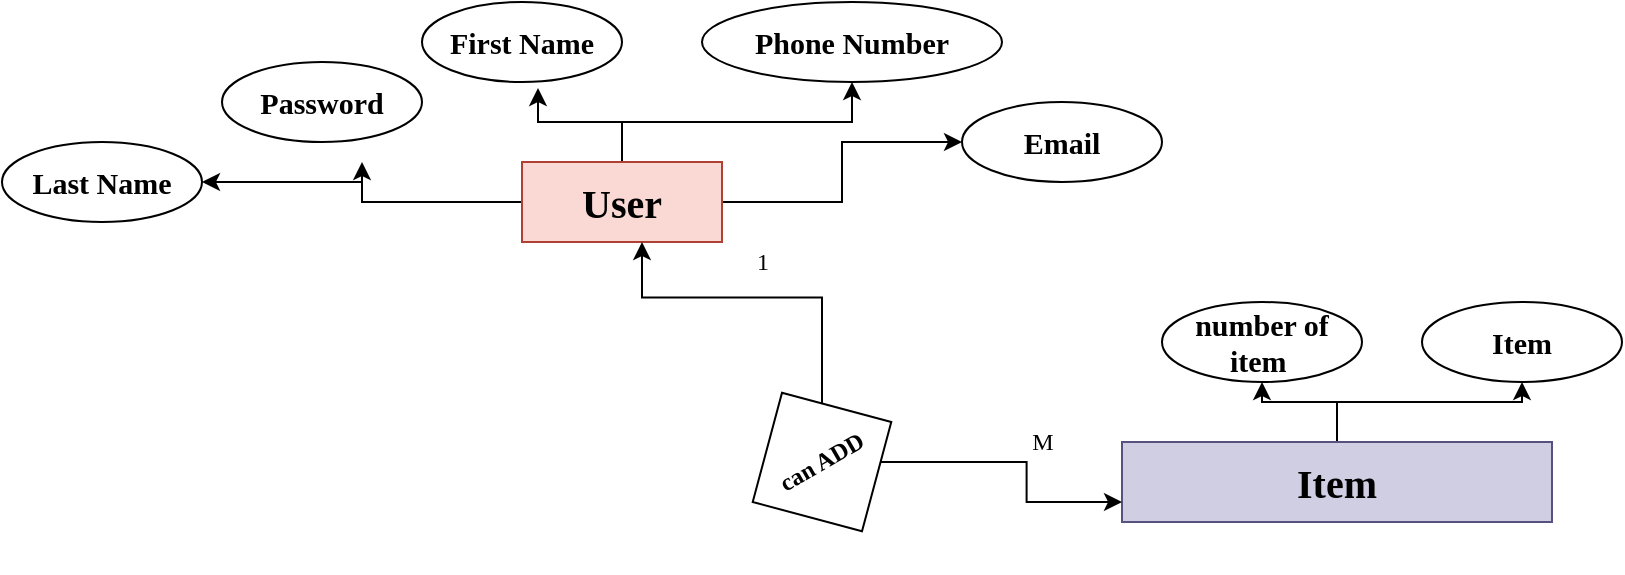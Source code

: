 <mxfile version="16.5.1" type="device"><diagram id="_CX_MhnuyQkMm2u1-218" name="Page-1"><mxGraphModel dx="868" dy="553" grid="1" gridSize="10" guides="1" tooltips="1" connect="1" arrows="1" fold="1" page="1" pageScale="1" pageWidth="850" pageHeight="1100" math="0" shadow="0"><root><mxCell id="0"/><mxCell id="1" parent="0"/><mxCell id="VPQKvD7Vta45tVYWiHjL-17" style="edgeStyle=orthogonalEdgeStyle;rounded=0;orthogonalLoop=1;jettySize=auto;html=1;entryX=0.5;entryY=1;entryDx=0;entryDy=0;fontFamily=Comic Sans MS;" edge="1" parent="1" source="VPQKvD7Vta45tVYWiHjL-1" target="VPQKvD7Vta45tVYWiHjL-16"><mxGeometry relative="1" as="geometry"/></mxCell><mxCell id="VPQKvD7Vta45tVYWiHjL-19" style="edgeStyle=orthogonalEdgeStyle;rounded=0;orthogonalLoop=1;jettySize=auto;html=1;exitX=0.5;exitY=0;exitDx=0;exitDy=0;entryX=0.58;entryY=1.075;entryDx=0;entryDy=0;entryPerimeter=0;fontFamily=Comic Sans MS;" edge="1" parent="1" source="VPQKvD7Vta45tVYWiHjL-1" target="VPQKvD7Vta45tVYWiHjL-18"><mxGeometry relative="1" as="geometry"/></mxCell><mxCell id="VPQKvD7Vta45tVYWiHjL-21" style="edgeStyle=orthogonalEdgeStyle;rounded=0;orthogonalLoop=1;jettySize=auto;html=1;entryX=0.7;entryY=1.25;entryDx=0;entryDy=0;entryPerimeter=0;fontFamily=Comic Sans MS;" edge="1" parent="1" source="VPQKvD7Vta45tVYWiHjL-1" target="VPQKvD7Vta45tVYWiHjL-20"><mxGeometry relative="1" as="geometry"><Array as="points"><mxPoint x="190" y="200"/></Array></mxGeometry></mxCell><mxCell id="VPQKvD7Vta45tVYWiHjL-22" style="edgeStyle=orthogonalEdgeStyle;rounded=0;orthogonalLoop=1;jettySize=auto;html=1;entryX=1;entryY=0.5;entryDx=0;entryDy=0;fontFamily=Comic Sans MS;" edge="1" parent="1" source="VPQKvD7Vta45tVYWiHjL-1" target="VPQKvD7Vta45tVYWiHjL-4"><mxGeometry relative="1" as="geometry"/></mxCell><mxCell id="VPQKvD7Vta45tVYWiHjL-24" style="edgeStyle=orthogonalEdgeStyle;rounded=0;orthogonalLoop=1;jettySize=auto;html=1;entryX=0;entryY=0.5;entryDx=0;entryDy=0;fontFamily=Comic Sans MS;" edge="1" parent="1" source="VPQKvD7Vta45tVYWiHjL-1" target="VPQKvD7Vta45tVYWiHjL-23"><mxGeometry relative="1" as="geometry"/></mxCell><mxCell id="VPQKvD7Vta45tVYWiHjL-1" value="&lt;font style=&quot;font-size: 20px&quot; face=&quot;Comic Sans MS&quot;&gt;&lt;b&gt;User&lt;/b&gt;&lt;/font&gt;" style="whiteSpace=wrap;html=1;align=center;fillColor=#fad9d5;strokeColor=#ae4132;" vertex="1" parent="1"><mxGeometry x="270" y="180" width="100" height="40" as="geometry"/></mxCell><mxCell id="VPQKvD7Vta45tVYWiHjL-4" value="&lt;font style=&quot;font-size: 15px&quot; face=&quot;Comic Sans MS&quot;&gt;&lt;b&gt;Last Name&lt;/b&gt;&lt;/font&gt;" style="ellipse;whiteSpace=wrap;html=1;align=center;" vertex="1" parent="1"><mxGeometry x="10" y="170" width="100" height="40" as="geometry"/></mxCell><mxCell id="VPQKvD7Vta45tVYWiHjL-16" value="&lt;font style=&quot;font-size: 15px&quot; face=&quot;Comic Sans MS&quot;&gt;&lt;b&gt;Phone Number&lt;/b&gt;&lt;/font&gt;" style="ellipse;whiteSpace=wrap;html=1;align=center;" vertex="1" parent="1"><mxGeometry x="360" y="100" width="150" height="40" as="geometry"/></mxCell><mxCell id="VPQKvD7Vta45tVYWiHjL-18" value="&lt;font style=&quot;font-size: 15px&quot; face=&quot;Comic Sans MS&quot;&gt;&lt;b&gt;First Name&lt;/b&gt;&lt;/font&gt;" style="ellipse;whiteSpace=wrap;html=1;align=center;" vertex="1" parent="1"><mxGeometry x="220" y="100" width="100" height="40" as="geometry"/></mxCell><mxCell id="VPQKvD7Vta45tVYWiHjL-20" value="&lt;font style=&quot;font-size: 15px&quot; face=&quot;Comic Sans MS&quot;&gt;&lt;b&gt;Password&lt;/b&gt;&lt;/font&gt;" style="ellipse;whiteSpace=wrap;html=1;align=center;" vertex="1" parent="1"><mxGeometry x="120" y="130" width="100" height="40" as="geometry"/></mxCell><mxCell id="VPQKvD7Vta45tVYWiHjL-23" value="&lt;font style=&quot;font-size: 15px&quot; face=&quot;Comic Sans MS&quot;&gt;&lt;b&gt;Email&lt;/b&gt;&lt;/font&gt;" style="ellipse;whiteSpace=wrap;html=1;align=center;" vertex="1" parent="1"><mxGeometry x="490" y="150" width="100" height="40" as="geometry"/></mxCell><mxCell id="VPQKvD7Vta45tVYWiHjL-30" style="edgeStyle=orthogonalEdgeStyle;rounded=0;orthogonalLoop=1;jettySize=auto;html=1;entryX=0.5;entryY=1;entryDx=0;entryDy=0;fontFamily=Comic Sans MS;" edge="1" parent="1" source="VPQKvD7Vta45tVYWiHjL-25" target="VPQKvD7Vta45tVYWiHjL-26"><mxGeometry relative="1" as="geometry"><Array as="points"><mxPoint x="678" y="300"/><mxPoint x="770" y="300"/></Array></mxGeometry></mxCell><mxCell id="VPQKvD7Vta45tVYWiHjL-31" style="edgeStyle=orthogonalEdgeStyle;rounded=0;orthogonalLoop=1;jettySize=auto;html=1;entryX=0.5;entryY=1;entryDx=0;entryDy=0;fontFamily=Comic Sans MS;" edge="1" parent="1" source="VPQKvD7Vta45tVYWiHjL-25" target="VPQKvD7Vta45tVYWiHjL-27"><mxGeometry relative="1" as="geometry"/></mxCell><mxCell id="VPQKvD7Vta45tVYWiHjL-25" value="&lt;span style=&quot;font-size: 20px&quot;&gt;&lt;font face=&quot;Comic Sans MS&quot;&gt;&lt;b&gt;Item&lt;/b&gt;&lt;/font&gt;&lt;/span&gt;" style="whiteSpace=wrap;html=1;align=center;fillColor=#d0cee2;strokeColor=#56517e;" vertex="1" parent="1"><mxGeometry x="570" y="320" width="215" height="40" as="geometry"/></mxCell><mxCell id="VPQKvD7Vta45tVYWiHjL-26" value="&lt;font style=&quot;font-size: 15px&quot; face=&quot;Comic Sans MS&quot;&gt;&lt;b&gt;Item&lt;/b&gt;&lt;/font&gt;" style="ellipse;whiteSpace=wrap;html=1;align=center;" vertex="1" parent="1"><mxGeometry x="720" y="250" width="100" height="40" as="geometry"/></mxCell><mxCell id="VPQKvD7Vta45tVYWiHjL-27" value="&lt;font style=&quot;font-size: 15px&quot; face=&quot;Comic Sans MS&quot;&gt;&lt;b&gt;number of item&amp;nbsp;&lt;/b&gt;&lt;/font&gt;" style="ellipse;whiteSpace=wrap;html=1;align=center;" vertex="1" parent="1"><mxGeometry x="590" y="250" width="100" height="40" as="geometry"/></mxCell><mxCell id="VPQKvD7Vta45tVYWiHjL-33" style="edgeStyle=orthogonalEdgeStyle;rounded=0;orthogonalLoop=1;jettySize=auto;html=1;entryX=0.6;entryY=1;entryDx=0;entryDy=0;entryPerimeter=0;fontFamily=Comic Sans MS;" edge="1" parent="1" source="VPQKvD7Vta45tVYWiHjL-32" target="VPQKvD7Vta45tVYWiHjL-1"><mxGeometry relative="1" as="geometry"/></mxCell><mxCell id="VPQKvD7Vta45tVYWiHjL-34" style="edgeStyle=orthogonalEdgeStyle;rounded=0;orthogonalLoop=1;jettySize=auto;html=1;entryX=0;entryY=0.75;entryDx=0;entryDy=0;fontFamily=Comic Sans MS;" edge="1" parent="1" source="VPQKvD7Vta45tVYWiHjL-32" target="VPQKvD7Vta45tVYWiHjL-25"><mxGeometry relative="1" as="geometry"/></mxCell><mxCell id="VPQKvD7Vta45tVYWiHjL-32" value="&lt;b&gt;can ADD&lt;/b&gt;" style="rhombus;whiteSpace=wrap;html=1;fontFamily=Comic Sans MS;direction=south;rotation=-30;" vertex="1" parent="1"><mxGeometry x="380" y="290" width="80" height="80" as="geometry"/></mxCell><mxCell id="VPQKvD7Vta45tVYWiHjL-35" value="1" style="text;html=1;align=center;verticalAlign=middle;resizable=0;points=[];autosize=1;strokeColor=none;fillColor=none;fontFamily=Comic Sans MS;" vertex="1" parent="1"><mxGeometry x="380" y="220" width="20" height="20" as="geometry"/></mxCell><mxCell id="VPQKvD7Vta45tVYWiHjL-36" value="M" style="text;html=1;align=center;verticalAlign=middle;resizable=0;points=[];autosize=1;strokeColor=none;fillColor=none;fontFamily=Comic Sans MS;" vertex="1" parent="1"><mxGeometry x="515" y="310" width="30" height="20" as="geometry"/></mxCell></root></mxGraphModel></diagram></mxfile>